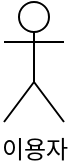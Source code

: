 <mxfile version="23.1.1" type="github">
  <diagram name="페이지-1" id="EPsL08cg-BGWuy7wJVo3">
    <mxGraphModel dx="962" dy="568" grid="1" gridSize="10" guides="1" tooltips="1" connect="1" arrows="1" fold="1" page="1" pageScale="1" pageWidth="827" pageHeight="1169" math="0" shadow="0">
      <root>
        <mxCell id="0" />
        <mxCell id="1" parent="0" />
        <mxCell id="DJKkaqT6-XS7G0Dp4xds-1" value="이용자" style="shape=umlActor;verticalLabelPosition=bottom;verticalAlign=top;html=1;" vertex="1" parent="1">
          <mxGeometry x="120" y="150" width="30" height="60" as="geometry" />
        </mxCell>
      </root>
    </mxGraphModel>
  </diagram>
</mxfile>
